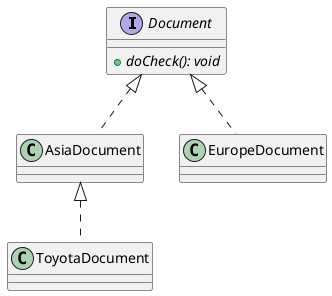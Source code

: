 @startuml

interface Document {
    + {abstract} doCheck(): void
}

Document <|.. AsiaDocument
Document <|.. EuropeDocument
AsiaDocument <|.. ToyotaDocument


@enduml